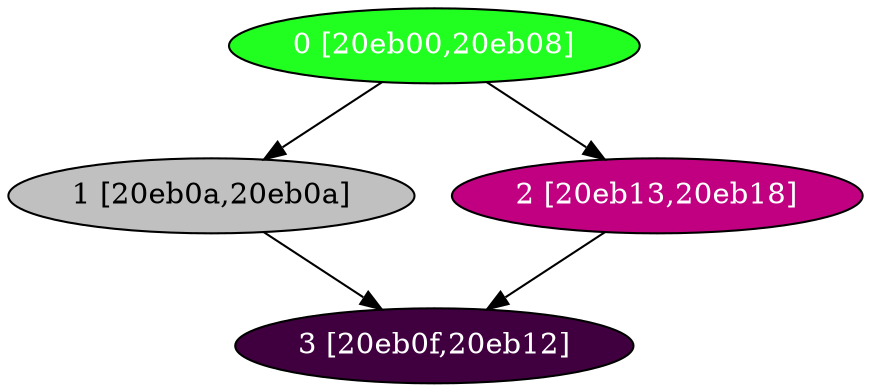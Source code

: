 diGraph libnss3{
	libnss3_0  [style=filled fillcolor="#20FF20" fontcolor="#ffffff" shape=oval label="0 [20eb00,20eb08]"]
	libnss3_1  [style=filled fillcolor="#C0C0C0" fontcolor="#000000" shape=oval label="1 [20eb0a,20eb0a]"]
	libnss3_2  [style=filled fillcolor="#C00080" fontcolor="#ffffff" shape=oval label="2 [20eb13,20eb18]"]
	libnss3_3  [style=filled fillcolor="#400040" fontcolor="#ffffff" shape=oval label="3 [20eb0f,20eb12]"]

	libnss3_0 -> libnss3_1
	libnss3_0 -> libnss3_2
	libnss3_1 -> libnss3_3
	libnss3_2 -> libnss3_3
}